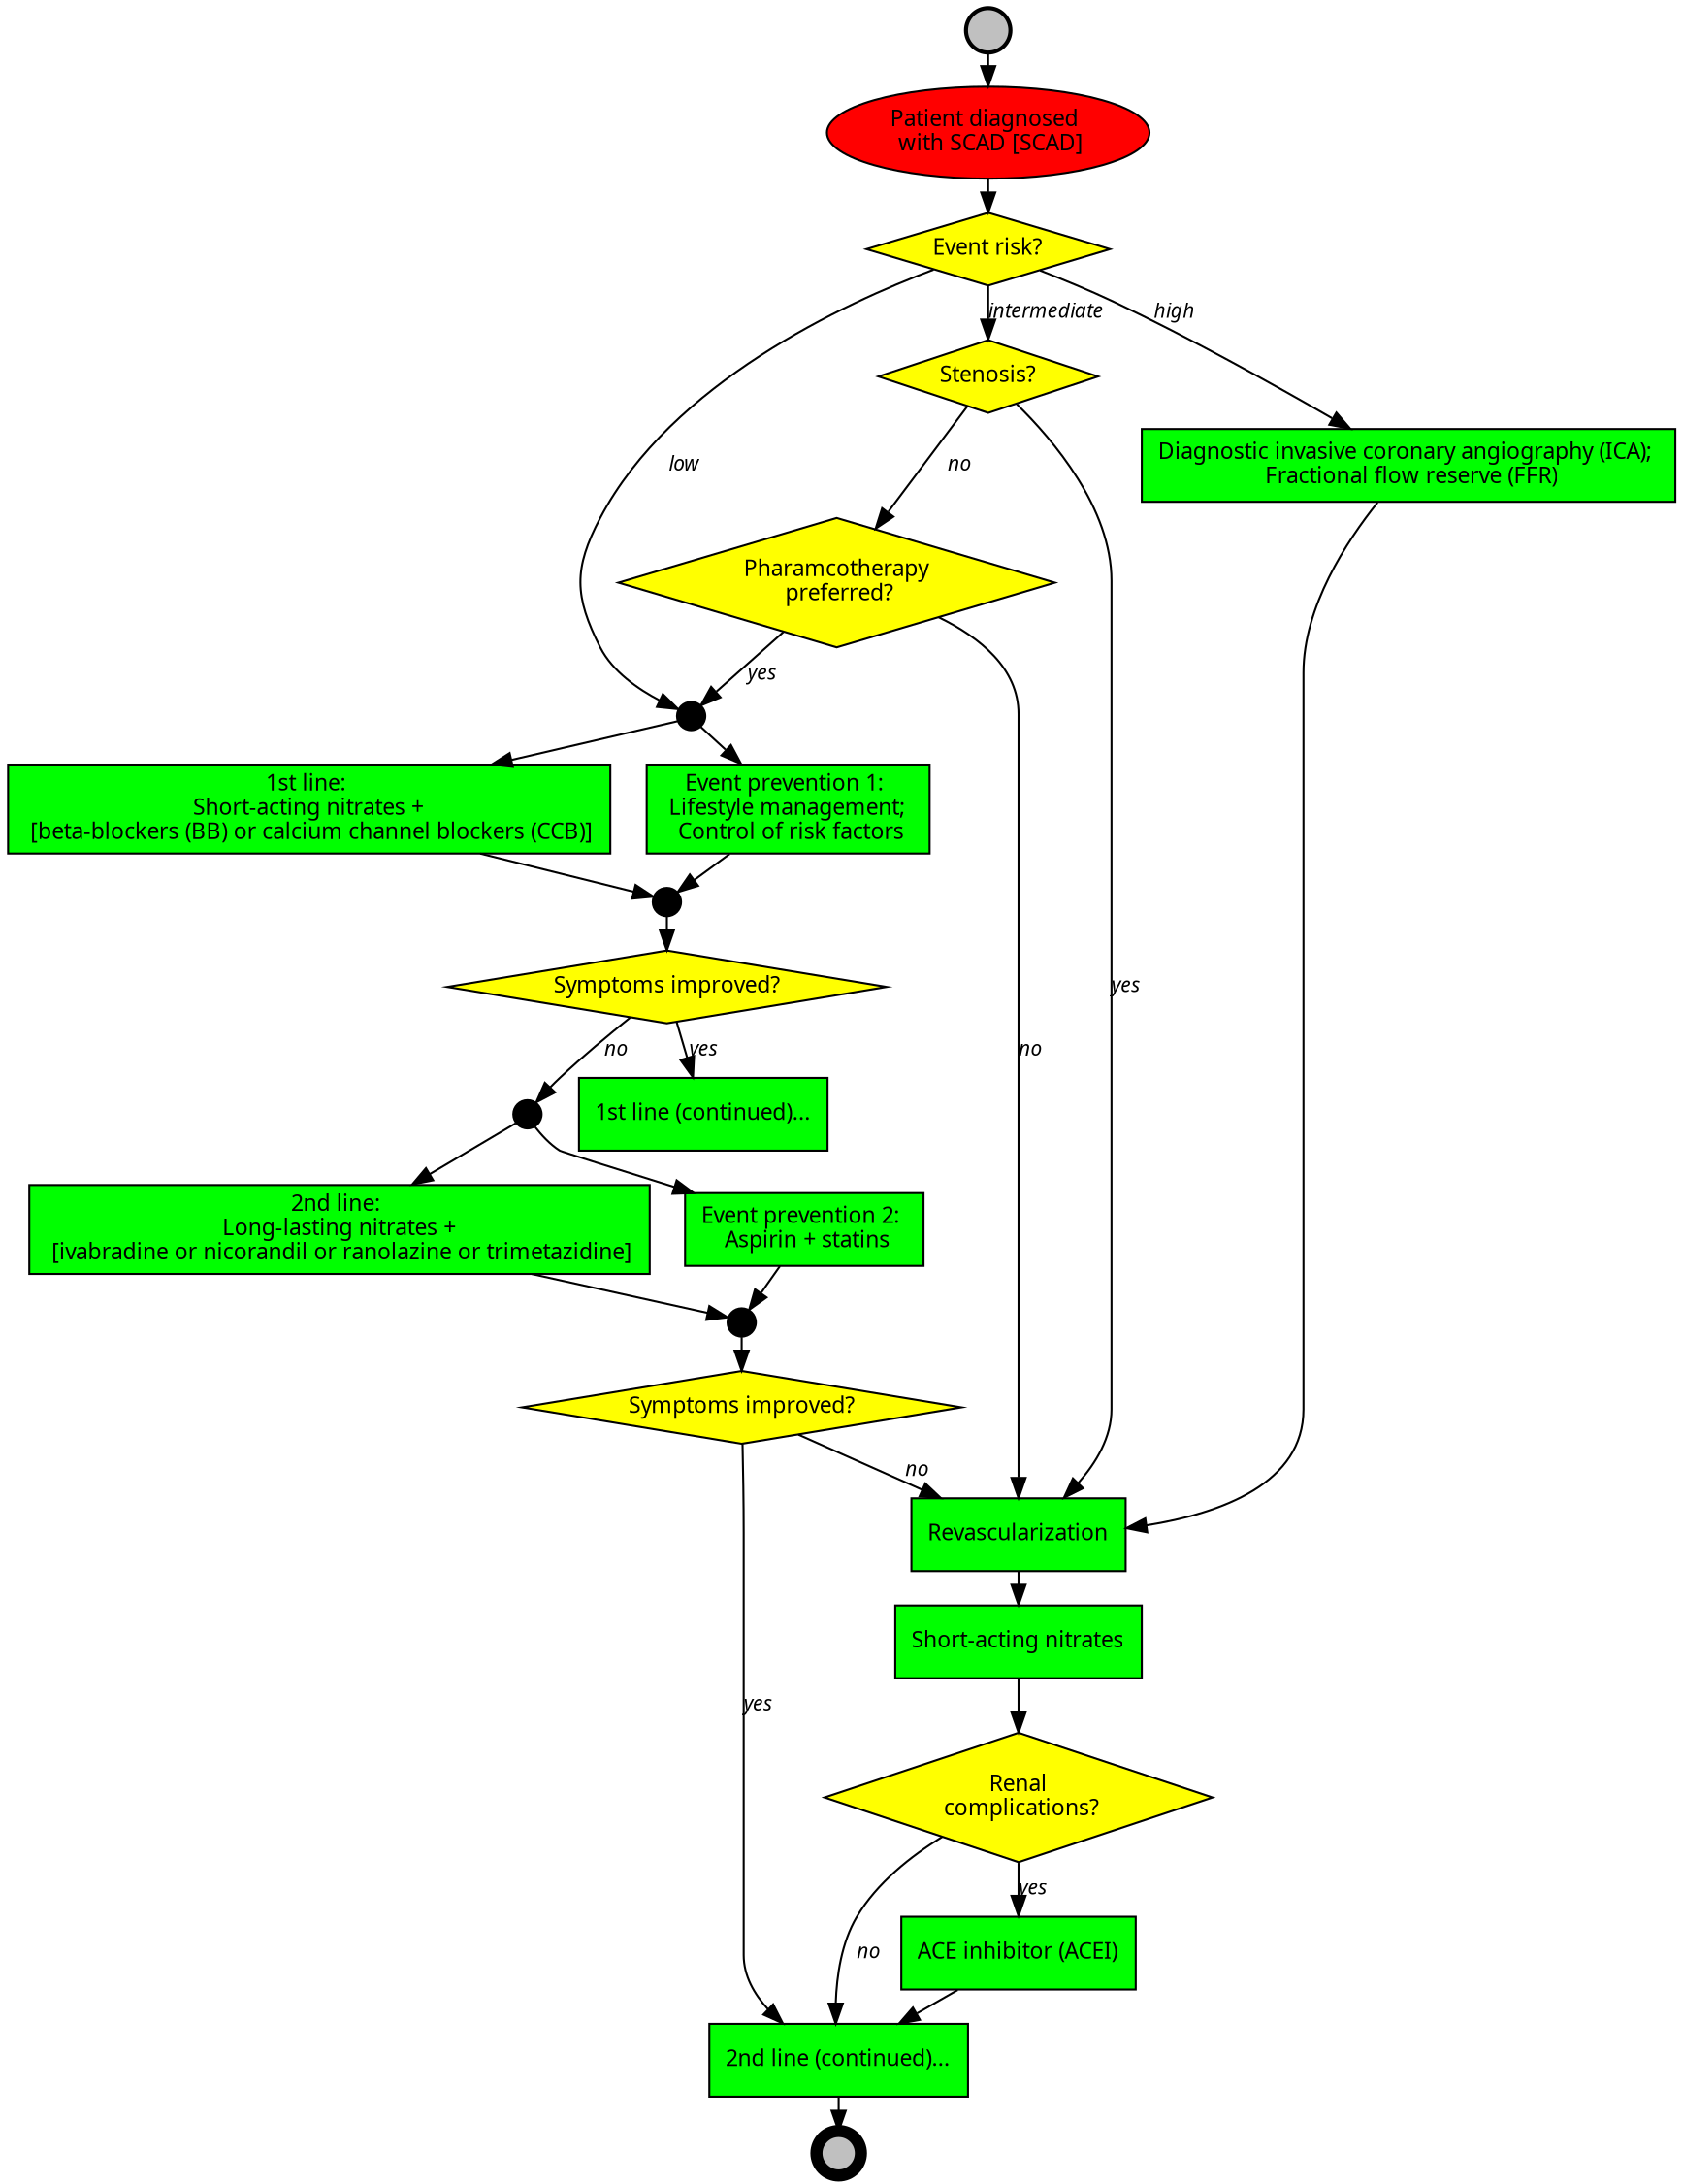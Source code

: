 // SCAD - stable coronary artery disease

digraph SCAD {
	ranksep=0.1;
node [shape=box, style=filled, fillcolor=green, fontname=Calibri, fontsize=11];
edge [fontname="Calibri Italic", fontsize=10];

// Context
c_scad [label="Patient diagnosed \n with SCAD [SCAD]", shape=oval, style=filled, fillcolor=red];

event_risk [shape=diamond, fillcolor=yellow, label="Event risk?"];
parallel_1 [shape=circle, label="", width=0.2, fillcolor=black];
parallel_2 [shape=circle, label="", width=0.2, fillcolor=black];
parallel_3 [shape=circle, label="", width=0.2, fillcolor=black];
parallel_4 [shape=circle, label="", width=0.2, fillcolor=black];
line_1_1 [label="1st line: \n Short-acting nitrates + \n [beta-blockers (BB) or calcium channel blockers (CCB)]"];
line_2_1 [label="2nd line: \n Long-lasting nitrates + \n [ivabradine or nicorandil or ranolazine or trimetazidine]"];
line_1_2 [label="1st line (continued)..."];
line_2_2 [label="2nd line (continued)..."];
symptoms_improved_1 [shape=diamond, fillcolor=yellow, label="Symptoms improved?"];
symptoms_improved_2 [shape=diamond, fillcolor=yellow, label="Symptoms improved?"];

event_prevention_1 [label="Event prevention 1: \n Lifestyle management; \n Control of risk factors"];
event_prevention_2 [label="Event prevention 2: \n Aspirin + statins"];

stenosis [shape=diamond, fillcolor=yellow, label="Stenosis?"];
pharmacotherapy [shape=diamond, fillcolor=yellow, label="Pharamcotherapy\n preferred?"];

ica_ffr [label="Diagnostic invasive coronary angiography (ICA); \n Fractional flow reserve (FFR)"];
revascularization [label="Revascularization"];
nitrates [label="Short-acting nitrates"];
renal_complications [shape=diamond, fillcolor=yellow, label="Renal\n complications?"];
acei [label="ACE inhibitor (ACEI)"];

// Event nodes
e_start [shape=circle, label="", width=0.3, penwidth=2, fillcolor="gray"];
e_end [shape=circle, label="", width=0.3, penwidth=6, fillcolor="gray"];

e_start -> c_scad -> event_risk;
event_risk -> parallel_1 [label = low];
parallel_1 -> line_1_1;
parallel_1 -> event_prevention_1;
line_1_1 -> parallel_2;
event_prevention_1 -> parallel_2;
parallel_2 -> symptoms_improved_1;
symptoms_improved_1 -> line_1_2 [label=yes];
symptoms_improved_1 -> parallel_3 [label=no];
parallel_3 -> line_2_1;
parallel_3 -> event_prevention_2;
line_2_1 -> parallel_4;
event_prevention_2 -> parallel_4;
parallel_4 -> symptoms_improved_2;
symptoms_improved_2 -> line_2_2 [label=yes];

event_risk -> stenosis [label=intermediate];
stenosis -> pharmacotherapy [label=no];
pharmacotherapy -> parallel_1 [label=yes];

event_risk -> ica_ffr [label=high];
ica_ffr -> revascularization;
stenosis -> revascularization [label=yes];
pharmacotherapy  -> revascularization [label=no];
symptoms_improved_2 -> revascularization [label=no];
revascularization -> nitrates;
nitrates -> renal_complications;
renal_complications -> line_2_2 [label=no];
renal_complications -> acei [label=yes];
acei -> line_2_2 -> e_end;
}
